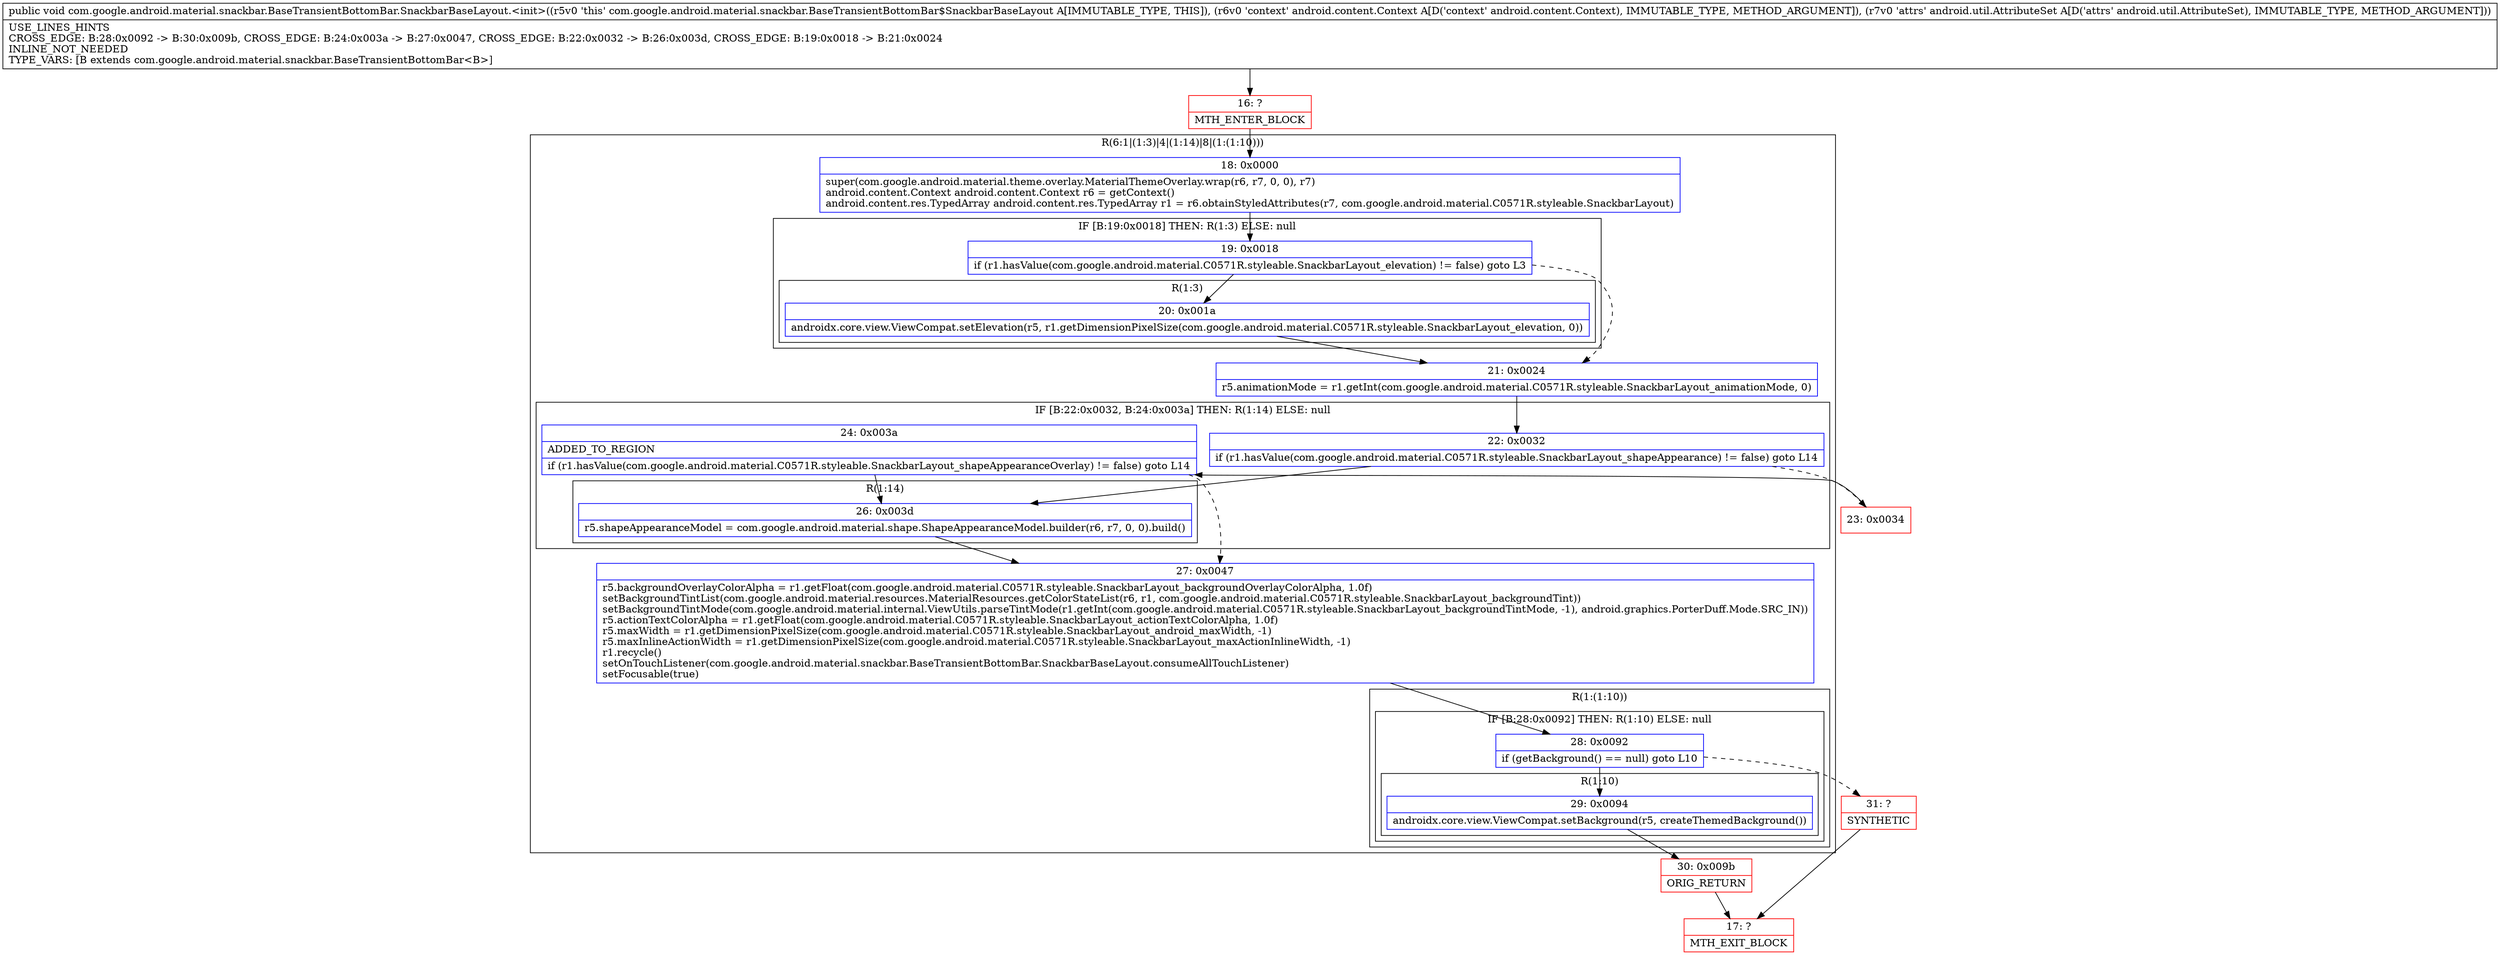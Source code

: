 digraph "CFG forcom.google.android.material.snackbar.BaseTransientBottomBar.SnackbarBaseLayout.\<init\>(Landroid\/content\/Context;Landroid\/util\/AttributeSet;)V" {
subgraph cluster_Region_751108043 {
label = "R(6:1|(1:3)|4|(1:14)|8|(1:(1:10)))";
node [shape=record,color=blue];
Node_18 [shape=record,label="{18\:\ 0x0000|super(com.google.android.material.theme.overlay.MaterialThemeOverlay.wrap(r6, r7, 0, 0), r7)\landroid.content.Context android.content.Context r6 = getContext()\landroid.content.res.TypedArray android.content.res.TypedArray r1 = r6.obtainStyledAttributes(r7, com.google.android.material.C0571R.styleable.SnackbarLayout)\l}"];
subgraph cluster_IfRegion_940493644 {
label = "IF [B:19:0x0018] THEN: R(1:3) ELSE: null";
node [shape=record,color=blue];
Node_19 [shape=record,label="{19\:\ 0x0018|if (r1.hasValue(com.google.android.material.C0571R.styleable.SnackbarLayout_elevation) != false) goto L3\l}"];
subgraph cluster_Region_189990095 {
label = "R(1:3)";
node [shape=record,color=blue];
Node_20 [shape=record,label="{20\:\ 0x001a|androidx.core.view.ViewCompat.setElevation(r5, r1.getDimensionPixelSize(com.google.android.material.C0571R.styleable.SnackbarLayout_elevation, 0))\l}"];
}
}
Node_21 [shape=record,label="{21\:\ 0x0024|r5.animationMode = r1.getInt(com.google.android.material.C0571R.styleable.SnackbarLayout_animationMode, 0)\l}"];
subgraph cluster_IfRegion_14846153 {
label = "IF [B:22:0x0032, B:24:0x003a] THEN: R(1:14) ELSE: null";
node [shape=record,color=blue];
Node_22 [shape=record,label="{22\:\ 0x0032|if (r1.hasValue(com.google.android.material.C0571R.styleable.SnackbarLayout_shapeAppearance) != false) goto L14\l}"];
Node_24 [shape=record,label="{24\:\ 0x003a|ADDED_TO_REGION\l|if (r1.hasValue(com.google.android.material.C0571R.styleable.SnackbarLayout_shapeAppearanceOverlay) != false) goto L14\l}"];
subgraph cluster_Region_1334057044 {
label = "R(1:14)";
node [shape=record,color=blue];
Node_26 [shape=record,label="{26\:\ 0x003d|r5.shapeAppearanceModel = com.google.android.material.shape.ShapeAppearanceModel.builder(r6, r7, 0, 0).build()\l}"];
}
}
Node_27 [shape=record,label="{27\:\ 0x0047|r5.backgroundOverlayColorAlpha = r1.getFloat(com.google.android.material.C0571R.styleable.SnackbarLayout_backgroundOverlayColorAlpha, 1.0f)\lsetBackgroundTintList(com.google.android.material.resources.MaterialResources.getColorStateList(r6, r1, com.google.android.material.C0571R.styleable.SnackbarLayout_backgroundTint))\lsetBackgroundTintMode(com.google.android.material.internal.ViewUtils.parseTintMode(r1.getInt(com.google.android.material.C0571R.styleable.SnackbarLayout_backgroundTintMode, \-1), android.graphics.PorterDuff.Mode.SRC_IN))\lr5.actionTextColorAlpha = r1.getFloat(com.google.android.material.C0571R.styleable.SnackbarLayout_actionTextColorAlpha, 1.0f)\lr5.maxWidth = r1.getDimensionPixelSize(com.google.android.material.C0571R.styleable.SnackbarLayout_android_maxWidth, \-1)\lr5.maxInlineActionWidth = r1.getDimensionPixelSize(com.google.android.material.C0571R.styleable.SnackbarLayout_maxActionInlineWidth, \-1)\lr1.recycle()\lsetOnTouchListener(com.google.android.material.snackbar.BaseTransientBottomBar.SnackbarBaseLayout.consumeAllTouchListener)\lsetFocusable(true)\l}"];
subgraph cluster_Region_1394235491 {
label = "R(1:(1:10))";
node [shape=record,color=blue];
subgraph cluster_IfRegion_1566882393 {
label = "IF [B:28:0x0092] THEN: R(1:10) ELSE: null";
node [shape=record,color=blue];
Node_28 [shape=record,label="{28\:\ 0x0092|if (getBackground() == null) goto L10\l}"];
subgraph cluster_Region_405087588 {
label = "R(1:10)";
node [shape=record,color=blue];
Node_29 [shape=record,label="{29\:\ 0x0094|androidx.core.view.ViewCompat.setBackground(r5, createThemedBackground())\l}"];
}
}
}
}
Node_16 [shape=record,color=red,label="{16\:\ ?|MTH_ENTER_BLOCK\l}"];
Node_23 [shape=record,color=red,label="{23\:\ 0x0034}"];
Node_30 [shape=record,color=red,label="{30\:\ 0x009b|ORIG_RETURN\l}"];
Node_17 [shape=record,color=red,label="{17\:\ ?|MTH_EXIT_BLOCK\l}"];
Node_31 [shape=record,color=red,label="{31\:\ ?|SYNTHETIC\l}"];
MethodNode[shape=record,label="{public void com.google.android.material.snackbar.BaseTransientBottomBar.SnackbarBaseLayout.\<init\>((r5v0 'this' com.google.android.material.snackbar.BaseTransientBottomBar$SnackbarBaseLayout A[IMMUTABLE_TYPE, THIS]), (r6v0 'context' android.content.Context A[D('context' android.content.Context), IMMUTABLE_TYPE, METHOD_ARGUMENT]), (r7v0 'attrs' android.util.AttributeSet A[D('attrs' android.util.AttributeSet), IMMUTABLE_TYPE, METHOD_ARGUMENT]))  | USE_LINES_HINTS\lCROSS_EDGE: B:28:0x0092 \-\> B:30:0x009b, CROSS_EDGE: B:24:0x003a \-\> B:27:0x0047, CROSS_EDGE: B:22:0x0032 \-\> B:26:0x003d, CROSS_EDGE: B:19:0x0018 \-\> B:21:0x0024\lINLINE_NOT_NEEDED\lTYPE_VARS: [B extends com.google.android.material.snackbar.BaseTransientBottomBar\<B\>]\l}"];
MethodNode -> Node_16;Node_18 -> Node_19;
Node_19 -> Node_20;
Node_19 -> Node_21[style=dashed];
Node_20 -> Node_21;
Node_21 -> Node_22;
Node_22 -> Node_23[style=dashed];
Node_22 -> Node_26;
Node_24 -> Node_26;
Node_24 -> Node_27[style=dashed];
Node_26 -> Node_27;
Node_27 -> Node_28;
Node_28 -> Node_29;
Node_28 -> Node_31[style=dashed];
Node_29 -> Node_30;
Node_16 -> Node_18;
Node_23 -> Node_24;
Node_30 -> Node_17;
Node_31 -> Node_17;
}

